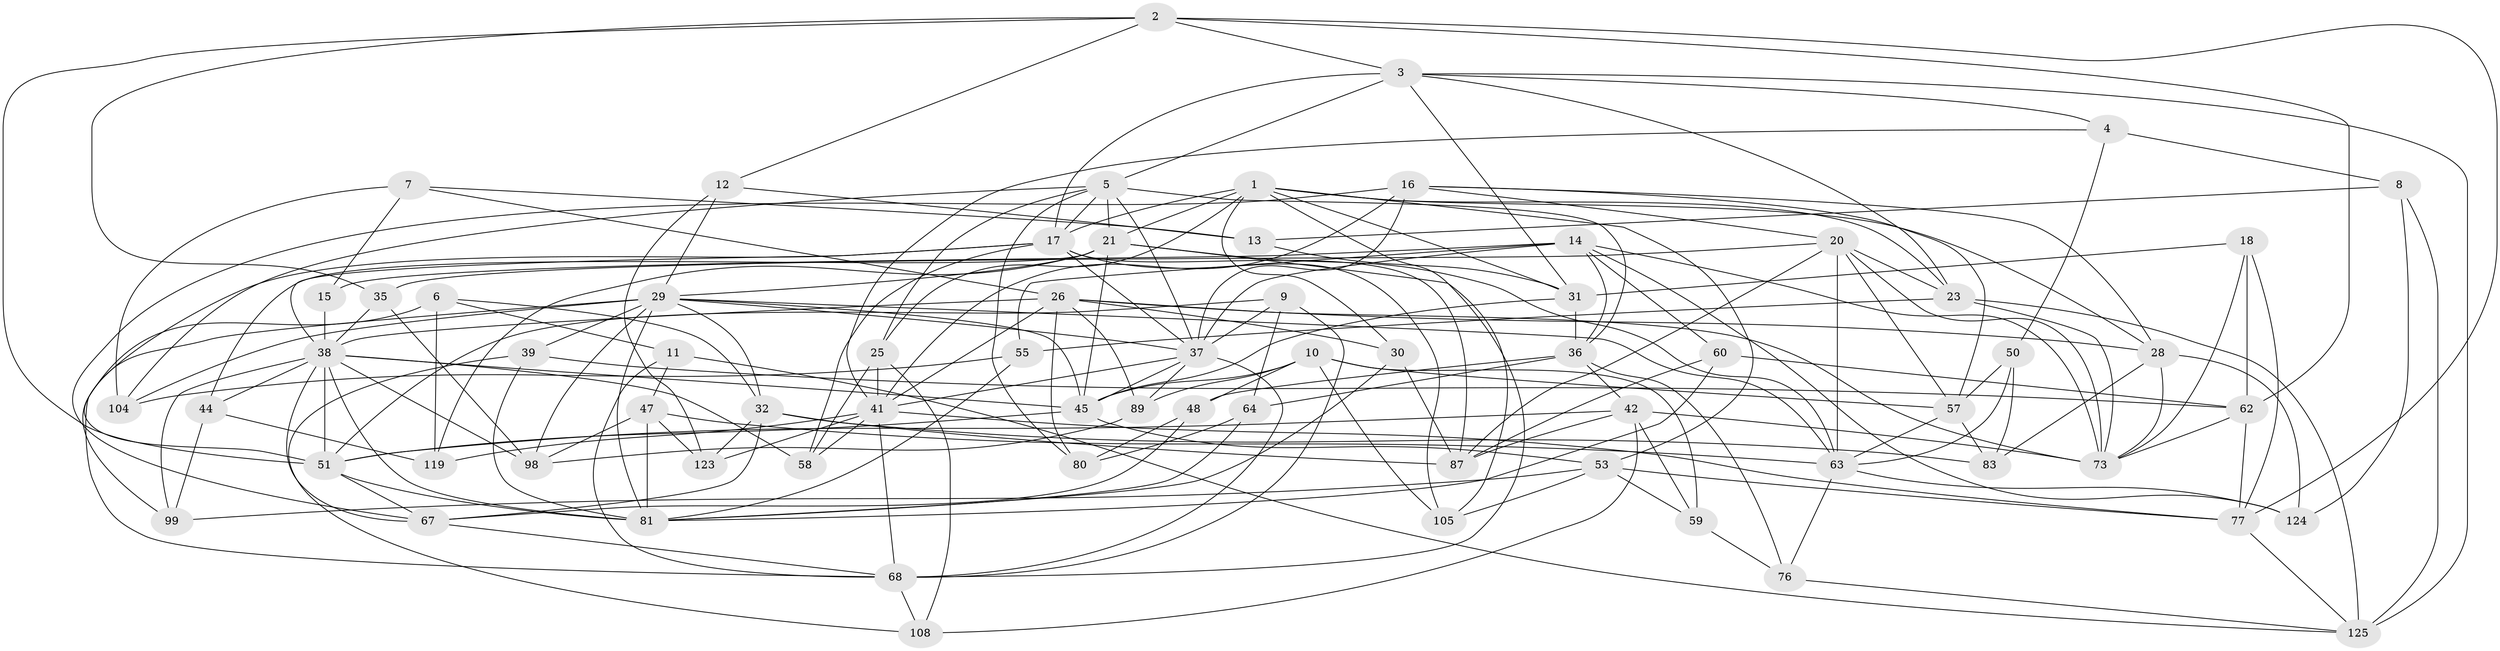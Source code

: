 // original degree distribution, {4: 1.0}
// Generated by graph-tools (version 1.1) at 2025/16/03/09/25 04:16:42]
// undirected, 69 vertices, 197 edges
graph export_dot {
graph [start="1"]
  node [color=gray90,style=filled];
  1 [super="+88+69+126"];
  2 [super="+66"];
  3 [super="+22+127"];
  4;
  5 [super="+65+103"];
  6;
  7;
  8;
  9;
  10 [super="+33"];
  11;
  12;
  13;
  14 [super="+118+71"];
  15;
  16 [super="+46"];
  17 [super="+94+19"];
  18;
  20 [super="+52+72"];
  21 [super="+24+91"];
  23 [super="+86"];
  25 [super="+84"];
  26 [super="+135+27"];
  28 [super="+106"];
  29 [super="+34+116"];
  30;
  31 [super="+111"];
  32 [super="+131"];
  35;
  36 [super="+78"];
  37 [super="+113+40"];
  38 [super="+114+85"];
  39;
  41 [super="+82+74"];
  42 [super="+70"];
  44;
  45 [super="+49"];
  47 [super="+115"];
  48;
  50;
  51 [super="+101+54"];
  53 [super="+134"];
  55;
  57 [super="+102"];
  58;
  59;
  60;
  62 [super="+93"];
  63 [super="+129"];
  64;
  67 [super="+120"];
  68 [super="+136+75"];
  73 [super="+109+132"];
  76;
  77 [super="+79"];
  80;
  81 [super="+100"];
  83;
  87 [super="+92"];
  89;
  98 [super="+121"];
  99;
  104;
  105;
  108;
  119;
  123;
  124;
  125 [super="+130"];
  1 -- 31;
  1 -- 17 [weight=2];
  1 -- 30;
  1 -- 68;
  1 -- 25;
  1 -- 23;
  1 -- 21;
  1 -- 28;
  1 -- 53;
  2 -- 3;
  2 -- 12;
  2 -- 35;
  2 -- 51;
  2 -- 77;
  2 -- 62;
  3 -- 125;
  3 -- 5;
  3 -- 31;
  3 -- 17 [weight=2];
  3 -- 4;
  3 -- 23;
  4 -- 50;
  4 -- 8;
  4 -- 41;
  5 -- 25;
  5 -- 80;
  5 -- 17 [weight=2];
  5 -- 21;
  5 -- 36 [weight=2];
  5 -- 104;
  5 -- 37;
  6 -- 119;
  6 -- 99;
  6 -- 11;
  6 -- 32;
  7 -- 15;
  7 -- 104;
  7 -- 13;
  7 -- 26;
  8 -- 13;
  8 -- 124;
  8 -- 125;
  9 -- 37;
  9 -- 64;
  9 -- 68;
  9 -- 51;
  10 -- 105;
  10 -- 48;
  10 -- 89;
  10 -- 59;
  10 -- 45;
  10 -- 57;
  11 -- 47;
  11 -- 68;
  11 -- 125;
  12 -- 13;
  12 -- 123;
  12 -- 29;
  13 -- 31;
  14 -- 60;
  14 -- 15 [weight=2];
  14 -- 55;
  14 -- 124;
  14 -- 36;
  14 -- 73;
  14 -- 37;
  15 -- 38;
  16 -- 20 [weight=2];
  16 -- 41 [weight=2];
  16 -- 67;
  16 -- 57;
  16 -- 28;
  16 -- 37;
  17 -- 58;
  17 -- 37;
  17 -- 105;
  17 -- 51;
  17 -- 87;
  17 -- 38;
  18 -- 62;
  18 -- 31;
  18 -- 77;
  18 -- 73;
  20 -- 73;
  20 -- 23;
  20 -- 63;
  20 -- 57;
  20 -- 35;
  20 -- 87;
  21 -- 45;
  21 -- 105;
  21 -- 44;
  21 -- 119;
  21 -- 63;
  21 -- 29;
  23 -- 55;
  23 -- 73;
  23 -- 125;
  25 -- 108;
  25 -- 58;
  25 -- 41 [weight=2];
  26 -- 30;
  26 -- 41;
  26 -- 80;
  26 -- 89;
  26 -- 73;
  26 -- 28;
  26 -- 38;
  28 -- 124;
  28 -- 83;
  28 -- 73;
  29 -- 104;
  29 -- 68;
  29 -- 45;
  29 -- 81;
  29 -- 63;
  29 -- 98 [weight=2];
  29 -- 37;
  29 -- 32;
  29 -- 39;
  30 -- 87;
  30 -- 81;
  31 -- 36;
  31 -- 45;
  32 -- 83;
  32 -- 123;
  32 -- 67;
  32 -- 87;
  35 -- 98;
  35 -- 38;
  36 -- 64;
  36 -- 48;
  36 -- 42;
  36 -- 76;
  37 -- 68;
  37 -- 45;
  37 -- 89;
  37 -- 41;
  38 -- 67;
  38 -- 51;
  38 -- 81;
  38 -- 99;
  38 -- 58;
  38 -- 98;
  38 -- 44;
  38 -- 45;
  39 -- 108;
  39 -- 62;
  39 -- 81;
  41 -- 119;
  41 -- 123;
  41 -- 68;
  41 -- 58;
  41 -- 77;
  42 -- 108;
  42 -- 51;
  42 -- 59;
  42 -- 73;
  42 -- 87;
  44 -- 99;
  44 -- 119;
  45 -- 51;
  45 -- 53;
  47 -- 123;
  47 -- 98;
  47 -- 63;
  47 -- 81 [weight=2];
  48 -- 80;
  48 -- 67;
  50 -- 57;
  50 -- 83;
  50 -- 63;
  51 -- 67;
  51 -- 81;
  53 -- 77;
  53 -- 105;
  53 -- 99;
  53 -- 59;
  55 -- 104;
  55 -- 81;
  57 -- 63;
  57 -- 83;
  59 -- 76;
  60 -- 87;
  60 -- 62;
  60 -- 81;
  62 -- 77;
  62 -- 73;
  63 -- 76;
  63 -- 124;
  64 -- 80;
  64 -- 81;
  67 -- 68;
  68 -- 108;
  76 -- 125;
  77 -- 125;
  89 -- 98;
}
